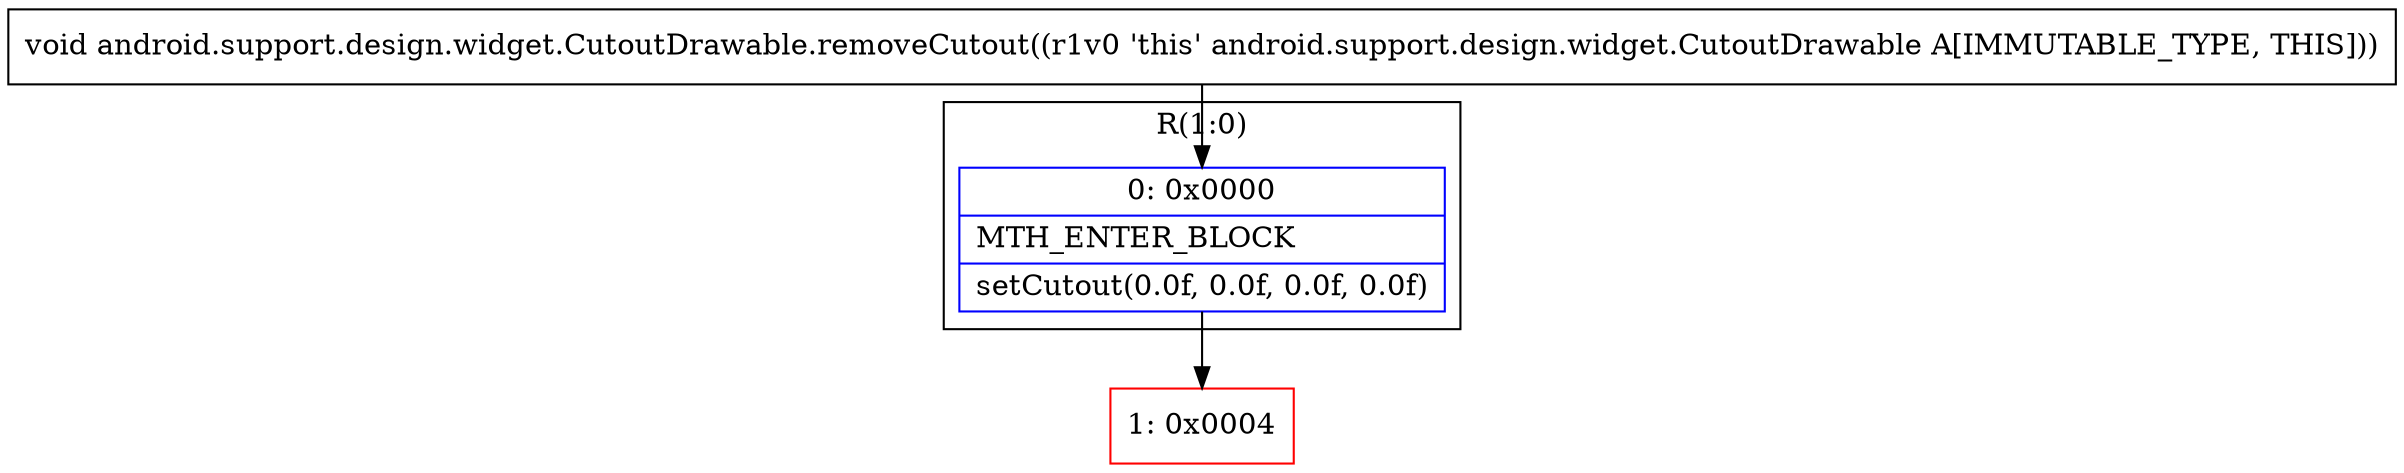 digraph "CFG forandroid.support.design.widget.CutoutDrawable.removeCutout()V" {
subgraph cluster_Region_2113547431 {
label = "R(1:0)";
node [shape=record,color=blue];
Node_0 [shape=record,label="{0\:\ 0x0000|MTH_ENTER_BLOCK\l|setCutout(0.0f, 0.0f, 0.0f, 0.0f)\l}"];
}
Node_1 [shape=record,color=red,label="{1\:\ 0x0004}"];
MethodNode[shape=record,label="{void android.support.design.widget.CutoutDrawable.removeCutout((r1v0 'this' android.support.design.widget.CutoutDrawable A[IMMUTABLE_TYPE, THIS])) }"];
MethodNode -> Node_0;
Node_0 -> Node_1;
}

